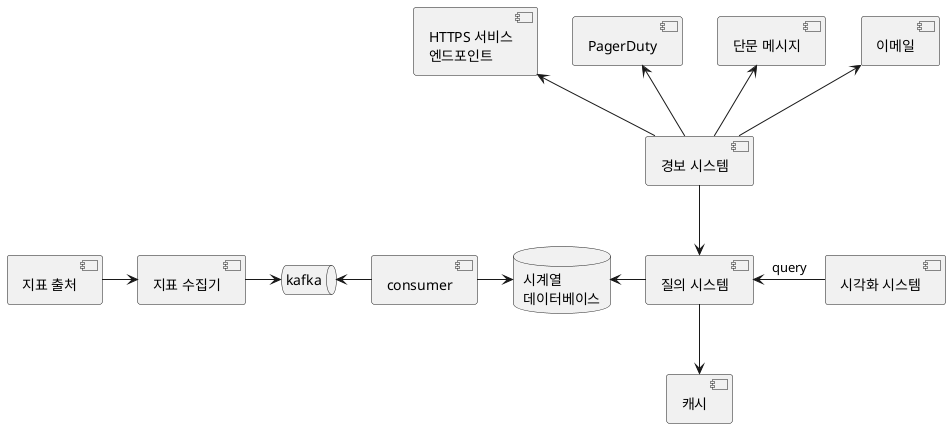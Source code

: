 @startuml
component "지표 출처" as source
component "지표 수집기" as collector
queue kafka
component consumer
database "시계열\n데이터베이스" as db
component "질의 시스템" as query 
component "캐시" as cache 
component "시각화 시스템" as viewer
component "경보 시스템" as alert
component "이메일" as email
component "단문 메시지" as sms
component "PagerDuty" as pager
component "HTTPS 서비스\n엔드포인트" as https

source -right-> collector
collector -right-> kafka
consumer -left-> kafka
consumer -right-> db
query -left-> db
viewer -left-> query : query
cache <-up- query
alert -down-> query

alert -up-> email
alert -up-> sms
alert -up-> pager
alert -up-> https
@enduml